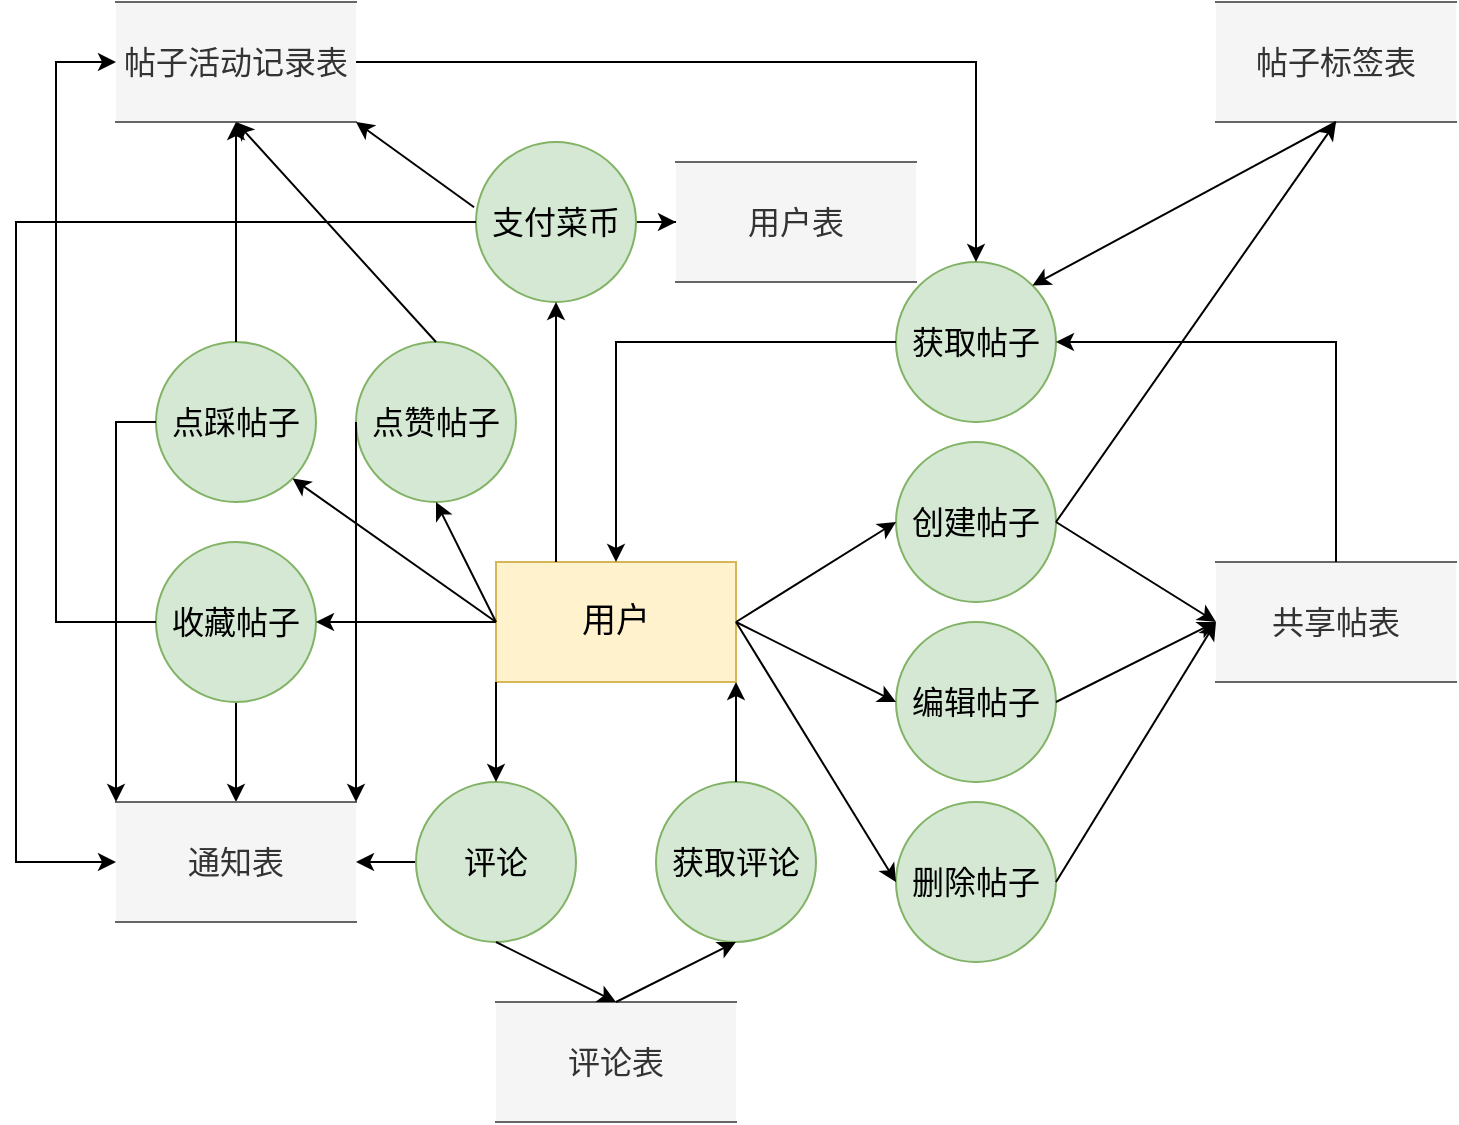 <mxfile version="25.0.1">
  <diagram name="第 1 页" id="HFDB2fhZt5tmiM6adtME">
    <mxGraphModel dx="2901" dy="1140" grid="1" gridSize="10" guides="1" tooltips="1" connect="1" arrows="1" fold="1" page="1" pageScale="1" pageWidth="827" pageHeight="1169" math="0" shadow="0">
      <root>
        <mxCell id="0" />
        <mxCell id="1" parent="0" />
        <mxCell id="kZjEWCgQ1InegCuELFMa-1" value="&lt;font style=&quot;font-size: 17px;&quot;&gt;用户&lt;/font&gt;" style="rounded=0;whiteSpace=wrap;html=1;fillColor=#fff2cc;strokeColor=#d6b656;" parent="1" vertex="1">
          <mxGeometry x="40" y="420" width="120" height="60" as="geometry" />
        </mxCell>
        <mxCell id="kZjEWCgQ1InegCuELFMa-2" value="&lt;font style=&quot;font-size: 16px;&quot;&gt;创建帖子&lt;/font&gt;" style="ellipse;whiteSpace=wrap;html=1;aspect=fixed;fillColor=#d5e8d4;strokeColor=#82b366;" parent="1" vertex="1">
          <mxGeometry x="240" y="360" width="80" height="80" as="geometry" />
        </mxCell>
        <mxCell id="kZjEWCgQ1InegCuELFMa-4" value="&lt;font style=&quot;font-size: 16px;&quot;&gt;共享帖表&lt;/font&gt;" style="shape=partialRectangle;whiteSpace=wrap;html=1;left=0;right=0;fillColor=#f5f5f5;fontColor=#333333;strokeColor=#666666;" parent="1" vertex="1">
          <mxGeometry x="400" y="420" width="120" height="60" as="geometry" />
        </mxCell>
        <mxCell id="kZjEWCgQ1InegCuELFMa-6" value="&lt;font style=&quot;font-size: 16px;&quot;&gt;获取帖子&lt;/font&gt;" style="ellipse;whiteSpace=wrap;html=1;aspect=fixed;fillColor=#d5e8d4;strokeColor=#82b366;" parent="1" vertex="1">
          <mxGeometry x="240" y="270" width="80" height="80" as="geometry" />
        </mxCell>
        <mxCell id="kZjEWCgQ1InegCuELFMa-7" value="" style="endArrow=classic;html=1;rounded=0;entryX=1;entryY=0.5;entryDx=0;entryDy=0;exitX=0.5;exitY=0;exitDx=0;exitDy=0;" parent="1" source="kZjEWCgQ1InegCuELFMa-4" target="kZjEWCgQ1InegCuELFMa-6" edge="1">
          <mxGeometry width="50" height="50" relative="1" as="geometry">
            <mxPoint x="390" y="600" as="sourcePoint" />
            <mxPoint x="440" y="550" as="targetPoint" />
            <Array as="points">
              <mxPoint x="460" y="310" />
            </Array>
          </mxGeometry>
        </mxCell>
        <mxCell id="kZjEWCgQ1InegCuELFMa-8" value="" style="endArrow=classic;html=1;rounded=0;exitX=0;exitY=0.5;exitDx=0;exitDy=0;entryX=0.5;entryY=0;entryDx=0;entryDy=0;" parent="1" source="kZjEWCgQ1InegCuELFMa-6" target="kZjEWCgQ1InegCuELFMa-1" edge="1">
          <mxGeometry width="50" height="50" relative="1" as="geometry">
            <mxPoint x="390" y="600" as="sourcePoint" />
            <mxPoint x="440" y="550" as="targetPoint" />
            <Array as="points">
              <mxPoint x="100" y="310" />
            </Array>
          </mxGeometry>
        </mxCell>
        <mxCell id="kZjEWCgQ1InegCuELFMa-9" value="&lt;font style=&quot;font-size: 16px;&quot;&gt;删除帖子&lt;/font&gt;" style="ellipse;whiteSpace=wrap;html=1;aspect=fixed;fillColor=#d5e8d4;strokeColor=#82b366;" parent="1" vertex="1">
          <mxGeometry x="240" y="540" width="80" height="80" as="geometry" />
        </mxCell>
        <mxCell id="kZjEWCgQ1InegCuELFMa-10" value="" style="endArrow=classic;html=1;rounded=0;exitX=1;exitY=0.5;exitDx=0;exitDy=0;entryX=0;entryY=0.5;entryDx=0;entryDy=0;" parent="1" source="kZjEWCgQ1InegCuELFMa-1" target="kZjEWCgQ1InegCuELFMa-9" edge="1">
          <mxGeometry width="50" height="50" relative="1" as="geometry">
            <mxPoint x="390" y="600" as="sourcePoint" />
            <mxPoint x="440" y="550" as="targetPoint" />
          </mxGeometry>
        </mxCell>
        <mxCell id="kZjEWCgQ1InegCuELFMa-13" value="" style="endArrow=classic;html=1;rounded=0;exitX=1;exitY=0.5;exitDx=0;exitDy=0;entryX=0;entryY=0.5;entryDx=0;entryDy=0;" parent="1" source="kZjEWCgQ1InegCuELFMa-1" target="kZjEWCgQ1InegCuELFMa-2" edge="1">
          <mxGeometry width="50" height="50" relative="1" as="geometry">
            <mxPoint x="390" y="600" as="sourcePoint" />
            <mxPoint x="440" y="550" as="targetPoint" />
          </mxGeometry>
        </mxCell>
        <mxCell id="kZjEWCgQ1InegCuELFMa-14" value="" style="endArrow=classic;html=1;rounded=0;exitX=1;exitY=0.5;exitDx=0;exitDy=0;entryX=0;entryY=0.5;entryDx=0;entryDy=0;" parent="1" source="kZjEWCgQ1InegCuELFMa-2" target="kZjEWCgQ1InegCuELFMa-4" edge="1">
          <mxGeometry width="50" height="50" relative="1" as="geometry">
            <mxPoint x="390" y="600" as="sourcePoint" />
            <mxPoint x="440" y="550" as="targetPoint" />
          </mxGeometry>
        </mxCell>
        <mxCell id="kZjEWCgQ1InegCuELFMa-15" value="" style="endArrow=classic;html=1;rounded=0;exitX=1;exitY=0.5;exitDx=0;exitDy=0;entryX=0;entryY=0.5;entryDx=0;entryDy=0;" parent="1" source="kZjEWCgQ1InegCuELFMa-9" target="kZjEWCgQ1InegCuELFMa-4" edge="1">
          <mxGeometry width="50" height="50" relative="1" as="geometry">
            <mxPoint x="390" y="600" as="sourcePoint" />
            <mxPoint x="440" y="550" as="targetPoint" />
          </mxGeometry>
        </mxCell>
        <mxCell id="kZjEWCgQ1InegCuELFMa-16" value="&lt;font style=&quot;font-size: 16px;&quot;&gt;编辑帖子&lt;/font&gt;" style="ellipse;whiteSpace=wrap;html=1;aspect=fixed;fillColor=#d5e8d4;strokeColor=#82b366;" parent="1" vertex="1">
          <mxGeometry x="240" y="450" width="80" height="80" as="geometry" />
        </mxCell>
        <mxCell id="kZjEWCgQ1InegCuELFMa-17" value="" style="endArrow=classic;html=1;rounded=0;exitX=1;exitY=0.5;exitDx=0;exitDy=0;entryX=0;entryY=0.5;entryDx=0;entryDy=0;" parent="1" source="kZjEWCgQ1InegCuELFMa-1" target="kZjEWCgQ1InegCuELFMa-16" edge="1">
          <mxGeometry width="50" height="50" relative="1" as="geometry">
            <mxPoint x="390" y="600" as="sourcePoint" />
            <mxPoint x="440" y="550" as="targetPoint" />
          </mxGeometry>
        </mxCell>
        <mxCell id="kZjEWCgQ1InegCuELFMa-18" value="" style="endArrow=classic;html=1;rounded=0;exitX=1;exitY=0.5;exitDx=0;exitDy=0;entryX=0;entryY=0.5;entryDx=0;entryDy=0;" parent="1" source="kZjEWCgQ1InegCuELFMa-16" target="kZjEWCgQ1InegCuELFMa-4" edge="1">
          <mxGeometry width="50" height="50" relative="1" as="geometry">
            <mxPoint x="390" y="600" as="sourcePoint" />
            <mxPoint x="440" y="550" as="targetPoint" />
          </mxGeometry>
        </mxCell>
        <mxCell id="kZjEWCgQ1InegCuELFMa-19" value="&lt;font style=&quot;font-size: 16px;&quot;&gt;点赞帖子&lt;/font&gt;" style="ellipse;whiteSpace=wrap;html=1;aspect=fixed;fillColor=#d5e8d4;strokeColor=#82b366;" parent="1" vertex="1">
          <mxGeometry x="-30" y="310" width="80" height="80" as="geometry" />
        </mxCell>
        <mxCell id="kZjEWCgQ1InegCuELFMa-22" value="&lt;font style=&quot;font-size: 16px;&quot;&gt;用户表&lt;/font&gt;" style="shape=partialRectangle;whiteSpace=wrap;html=1;left=0;right=0;fillColor=#f5f5f5;fontColor=#333333;strokeColor=#666666;" parent="1" vertex="1">
          <mxGeometry x="130" y="220" width="120" height="60" as="geometry" />
        </mxCell>
        <mxCell id="kZjEWCgQ1InegCuELFMa-24" value="&lt;font style=&quot;font-size: 16px;&quot;&gt;帖子活动记录表&lt;/font&gt;" style="shape=partialRectangle;whiteSpace=wrap;html=1;left=0;right=0;fillColor=#f5f5f5;fontColor=#333333;strokeColor=#666666;" parent="1" vertex="1">
          <mxGeometry x="-150" y="140" width="120" height="60" as="geometry" />
        </mxCell>
        <mxCell id="kZjEWCgQ1InegCuELFMa-25" value="&lt;font style=&quot;font-size: 16px;&quot;&gt;点踩帖子&lt;/font&gt;" style="ellipse;whiteSpace=wrap;html=1;aspect=fixed;fillColor=#d5e8d4;strokeColor=#82b366;" parent="1" vertex="1">
          <mxGeometry x="-130" y="310" width="80" height="80" as="geometry" />
        </mxCell>
        <mxCell id="lu8GWlDKKfWo18ubN6wj-3" value="" style="edgeStyle=orthogonalEdgeStyle;rounded=0;orthogonalLoop=1;jettySize=auto;html=1;" edge="1" parent="1" source="kZjEWCgQ1InegCuELFMa-26" target="lu8GWlDKKfWo18ubN6wj-1">
          <mxGeometry relative="1" as="geometry" />
        </mxCell>
        <mxCell id="kZjEWCgQ1InegCuELFMa-26" value="&lt;font style=&quot;font-size: 16px;&quot;&gt;收藏帖子&lt;/font&gt;" style="ellipse;whiteSpace=wrap;html=1;aspect=fixed;fillColor=#d5e8d4;strokeColor=#82b366;" parent="1" vertex="1">
          <mxGeometry x="-130" y="410" width="80" height="80" as="geometry" />
        </mxCell>
        <mxCell id="lu8GWlDKKfWo18ubN6wj-2" value="" style="edgeStyle=orthogonalEdgeStyle;rounded=0;orthogonalLoop=1;jettySize=auto;html=1;" edge="1" parent="1" source="kZjEWCgQ1InegCuELFMa-27" target="lu8GWlDKKfWo18ubN6wj-1">
          <mxGeometry relative="1" as="geometry" />
        </mxCell>
        <mxCell id="kZjEWCgQ1InegCuELFMa-27" value="&lt;font style=&quot;font-size: 16px;&quot;&gt;评论&lt;/font&gt;" style="ellipse;whiteSpace=wrap;html=1;aspect=fixed;fillColor=#d5e8d4;strokeColor=#82b366;" parent="1" vertex="1">
          <mxGeometry y="530" width="80" height="80" as="geometry" />
        </mxCell>
        <mxCell id="kZjEWCgQ1InegCuELFMa-28" value="" style="endArrow=classic;html=1;rounded=0;exitX=0;exitY=0.5;exitDx=0;exitDy=0;entryX=1;entryY=0.5;entryDx=0;entryDy=0;" parent="1" source="kZjEWCgQ1InegCuELFMa-1" target="kZjEWCgQ1InegCuELFMa-26" edge="1">
          <mxGeometry width="50" height="50" relative="1" as="geometry">
            <mxPoint x="20" y="180" as="sourcePoint" />
            <mxPoint x="70" y="130" as="targetPoint" />
          </mxGeometry>
        </mxCell>
        <mxCell id="kZjEWCgQ1InegCuELFMa-29" value="" style="endArrow=classic;html=1;rounded=0;exitX=0;exitY=0.5;exitDx=0;exitDy=0;entryX=1;entryY=1;entryDx=0;entryDy=0;" parent="1" source="kZjEWCgQ1InegCuELFMa-1" target="kZjEWCgQ1InegCuELFMa-25" edge="1">
          <mxGeometry width="50" height="50" relative="1" as="geometry">
            <mxPoint x="20" y="180" as="sourcePoint" />
            <mxPoint x="70" y="130" as="targetPoint" />
          </mxGeometry>
        </mxCell>
        <mxCell id="kZjEWCgQ1InegCuELFMa-30" value="" style="endArrow=classic;html=1;rounded=0;exitX=0;exitY=0.5;exitDx=0;exitDy=0;entryX=0.5;entryY=1;entryDx=0;entryDy=0;" parent="1" source="kZjEWCgQ1InegCuELFMa-1" target="kZjEWCgQ1InegCuELFMa-19" edge="1">
          <mxGeometry width="50" height="50" relative="1" as="geometry">
            <mxPoint x="20" y="180" as="sourcePoint" />
            <mxPoint x="70" y="130" as="targetPoint" />
          </mxGeometry>
        </mxCell>
        <mxCell id="kZjEWCgQ1InegCuELFMa-31" value="" style="endArrow=classic;html=1;rounded=0;exitX=0.5;exitY=0;exitDx=0;exitDy=0;entryX=0.5;entryY=1;entryDx=0;entryDy=0;" parent="1" source="kZjEWCgQ1InegCuELFMa-19" target="kZjEWCgQ1InegCuELFMa-24" edge="1">
          <mxGeometry width="50" height="50" relative="1" as="geometry">
            <mxPoint x="20" y="180" as="sourcePoint" />
            <mxPoint x="70" y="130" as="targetPoint" />
          </mxGeometry>
        </mxCell>
        <mxCell id="kZjEWCgQ1InegCuELFMa-32" value="" style="endArrow=classic;html=1;rounded=0;exitX=0.5;exitY=0;exitDx=0;exitDy=0;entryX=0.5;entryY=1;entryDx=0;entryDy=0;" parent="1" source="kZjEWCgQ1InegCuELFMa-25" target="kZjEWCgQ1InegCuELFMa-24" edge="1">
          <mxGeometry width="50" height="50" relative="1" as="geometry">
            <mxPoint x="20" y="180" as="sourcePoint" />
            <mxPoint x="70" y="130" as="targetPoint" />
          </mxGeometry>
        </mxCell>
        <mxCell id="kZjEWCgQ1InegCuELFMa-33" value="" style="endArrow=classic;html=1;rounded=0;exitX=0;exitY=0.5;exitDx=0;exitDy=0;" parent="1" source="kZjEWCgQ1InegCuELFMa-26" target="kZjEWCgQ1InegCuELFMa-24" edge="1">
          <mxGeometry width="50" height="50" relative="1" as="geometry">
            <mxPoint x="20" y="180" as="sourcePoint" />
            <mxPoint x="70" y="130" as="targetPoint" />
            <Array as="points">
              <mxPoint x="-180" y="450" />
              <mxPoint x="-180" y="170" />
            </Array>
          </mxGeometry>
        </mxCell>
        <mxCell id="kZjEWCgQ1InegCuELFMa-34" value="" style="endArrow=classic;html=1;rounded=0;exitX=1;exitY=0.5;exitDx=0;exitDy=0;entryX=0.5;entryY=0;entryDx=0;entryDy=0;" parent="1" source="kZjEWCgQ1InegCuELFMa-24" target="kZjEWCgQ1InegCuELFMa-6" edge="1">
          <mxGeometry width="50" height="50" relative="1" as="geometry">
            <mxPoint x="20" y="180" as="sourcePoint" />
            <mxPoint x="70" y="130" as="targetPoint" />
            <Array as="points">
              <mxPoint x="280" y="170" />
            </Array>
          </mxGeometry>
        </mxCell>
        <mxCell id="kZjEWCgQ1InegCuELFMa-35" value="&lt;font style=&quot;font-size: 16px;&quot;&gt;帖子标签表&lt;/font&gt;" style="shape=partialRectangle;whiteSpace=wrap;html=1;left=0;right=0;fillColor=#f5f5f5;fontColor=#333333;strokeColor=#666666;" parent="1" vertex="1">
          <mxGeometry x="400" y="140" width="120" height="60" as="geometry" />
        </mxCell>
        <mxCell id="kZjEWCgQ1InegCuELFMa-36" value="" style="endArrow=classic;html=1;rounded=0;exitX=0.5;exitY=1;exitDx=0;exitDy=0;entryX=1;entryY=0;entryDx=0;entryDy=0;" parent="1" source="kZjEWCgQ1InegCuELFMa-35" target="kZjEWCgQ1InegCuELFMa-6" edge="1">
          <mxGeometry width="50" height="50" relative="1" as="geometry">
            <mxPoint x="-10" y="310" as="sourcePoint" />
            <mxPoint x="40" y="260" as="targetPoint" />
          </mxGeometry>
        </mxCell>
        <mxCell id="kZjEWCgQ1InegCuELFMa-37" value="" style="endArrow=classic;html=1;rounded=0;entryX=0.5;entryY=1;entryDx=0;entryDy=0;exitX=1;exitY=0.5;exitDx=0;exitDy=0;" parent="1" source="kZjEWCgQ1InegCuELFMa-2" target="kZjEWCgQ1InegCuELFMa-35" edge="1">
          <mxGeometry width="50" height="50" relative="1" as="geometry">
            <mxPoint x="-10" y="310" as="sourcePoint" />
            <mxPoint x="40" y="260" as="targetPoint" />
            <Array as="points" />
          </mxGeometry>
        </mxCell>
        <mxCell id="kZjEWCgQ1InegCuELFMa-39" value="" style="endArrow=classic;html=1;rounded=0;exitX=0;exitY=1;exitDx=0;exitDy=0;" parent="1" source="kZjEWCgQ1InegCuELFMa-1" target="kZjEWCgQ1InegCuELFMa-27" edge="1">
          <mxGeometry width="50" height="50" relative="1" as="geometry">
            <mxPoint x="-10" y="310" as="sourcePoint" />
            <mxPoint x="40" y="260" as="targetPoint" />
          </mxGeometry>
        </mxCell>
        <mxCell id="kZjEWCgQ1InegCuELFMa-40" value="&lt;font style=&quot;font-size: 16px;&quot;&gt;评论表&lt;/font&gt;" style="shape=partialRectangle;whiteSpace=wrap;html=1;left=0;right=0;fillColor=#f5f5f5;fontColor=#333333;strokeColor=#666666;" parent="1" vertex="1">
          <mxGeometry x="40" y="640" width="120" height="60" as="geometry" />
        </mxCell>
        <mxCell id="kZjEWCgQ1InegCuELFMa-42" value="" style="edgeStyle=orthogonalEdgeStyle;rounded=0;orthogonalLoop=1;jettySize=auto;html=1;" parent="1" source="kZjEWCgQ1InegCuELFMa-41" target="kZjEWCgQ1InegCuELFMa-22" edge="1">
          <mxGeometry relative="1" as="geometry" />
        </mxCell>
        <mxCell id="kZjEWCgQ1InegCuELFMa-41" value="&lt;font style=&quot;font-size: 16px;&quot;&gt;支付菜币&lt;/font&gt;" style="ellipse;whiteSpace=wrap;html=1;aspect=fixed;fillColor=#d5e8d4;strokeColor=#82b366;" parent="1" vertex="1">
          <mxGeometry x="30" y="210" width="80" height="80" as="geometry" />
        </mxCell>
        <mxCell id="kZjEWCgQ1InegCuELFMa-43" value="" style="endArrow=classic;html=1;rounded=0;entryX=0.5;entryY=1;entryDx=0;entryDy=0;exitX=0.25;exitY=0;exitDx=0;exitDy=0;" parent="1" source="kZjEWCgQ1InegCuELFMa-1" target="kZjEWCgQ1InegCuELFMa-41" edge="1">
          <mxGeometry width="50" height="50" relative="1" as="geometry">
            <mxPoint x="-10" y="310" as="sourcePoint" />
            <mxPoint x="40" y="260" as="targetPoint" />
          </mxGeometry>
        </mxCell>
        <mxCell id="kZjEWCgQ1InegCuELFMa-44" value="" style="endArrow=classic;html=1;rounded=0;exitX=-0.012;exitY=0.408;exitDx=0;exitDy=0;exitPerimeter=0;entryX=1;entryY=1;entryDx=0;entryDy=0;" parent="1" source="kZjEWCgQ1InegCuELFMa-41" target="kZjEWCgQ1InegCuELFMa-24" edge="1">
          <mxGeometry width="50" height="50" relative="1" as="geometry">
            <mxPoint x="-10" y="310" as="sourcePoint" />
            <mxPoint x="40" y="260" as="targetPoint" />
          </mxGeometry>
        </mxCell>
        <mxCell id="kZjEWCgQ1InegCuELFMa-45" value="" style="endArrow=classic;html=1;rounded=0;exitX=0.5;exitY=1;exitDx=0;exitDy=0;entryX=0.5;entryY=0;entryDx=0;entryDy=0;" parent="1" source="kZjEWCgQ1InegCuELFMa-27" target="kZjEWCgQ1InegCuELFMa-40" edge="1">
          <mxGeometry width="50" height="50" relative="1" as="geometry">
            <mxPoint x="-10" y="310" as="sourcePoint" />
            <mxPoint x="40" y="260" as="targetPoint" />
          </mxGeometry>
        </mxCell>
        <mxCell id="kZjEWCgQ1InegCuELFMa-46" value="&lt;font style=&quot;font-size: 16px;&quot;&gt;获取评论&lt;/font&gt;" style="ellipse;whiteSpace=wrap;html=1;aspect=fixed;fillColor=#d5e8d4;strokeColor=#82b366;" parent="1" vertex="1">
          <mxGeometry x="120" y="530" width="80" height="80" as="geometry" />
        </mxCell>
        <mxCell id="kZjEWCgQ1InegCuELFMa-47" value="" style="endArrow=classic;html=1;rounded=0;exitX=0.5;exitY=0;exitDx=0;exitDy=0;entryX=0.5;entryY=1;entryDx=0;entryDy=0;" parent="1" source="kZjEWCgQ1InegCuELFMa-40" target="kZjEWCgQ1InegCuELFMa-46" edge="1">
          <mxGeometry width="50" height="50" relative="1" as="geometry">
            <mxPoint x="-10" y="310" as="sourcePoint" />
            <mxPoint x="40" y="260" as="targetPoint" />
          </mxGeometry>
        </mxCell>
        <mxCell id="kZjEWCgQ1InegCuELFMa-48" value="" style="endArrow=classic;html=1;rounded=0;exitX=0.5;exitY=0;exitDx=0;exitDy=0;entryX=1;entryY=1;entryDx=0;entryDy=0;" parent="1" source="kZjEWCgQ1InegCuELFMa-46" target="kZjEWCgQ1InegCuELFMa-1" edge="1">
          <mxGeometry width="50" height="50" relative="1" as="geometry">
            <mxPoint x="-10" y="310" as="sourcePoint" />
            <mxPoint x="40" y="260" as="targetPoint" />
          </mxGeometry>
        </mxCell>
        <mxCell id="lu8GWlDKKfWo18ubN6wj-1" value="&lt;font style=&quot;font-size: 16px;&quot;&gt;通知表&lt;/font&gt;" style="shape=partialRectangle;whiteSpace=wrap;html=1;left=0;right=0;fillColor=#f5f5f5;fontColor=#333333;strokeColor=#666666;" vertex="1" parent="1">
          <mxGeometry x="-150" y="540" width="120" height="60" as="geometry" />
        </mxCell>
        <mxCell id="lu8GWlDKKfWo18ubN6wj-4" value="" style="endArrow=classic;html=1;rounded=0;exitX=0;exitY=0.5;exitDx=0;exitDy=0;entryX=0;entryY=0;entryDx=0;entryDy=0;" edge="1" parent="1" source="kZjEWCgQ1InegCuELFMa-25" target="lu8GWlDKKfWo18ubN6wj-1">
          <mxGeometry width="50" height="50" relative="1" as="geometry">
            <mxPoint x="-30" y="610" as="sourcePoint" />
            <mxPoint x="20" y="560" as="targetPoint" />
            <Array as="points">
              <mxPoint x="-150" y="350" />
            </Array>
          </mxGeometry>
        </mxCell>
        <mxCell id="lu8GWlDKKfWo18ubN6wj-5" value="" style="endArrow=classic;html=1;rounded=0;exitX=0;exitY=0.5;exitDx=0;exitDy=0;entryX=1;entryY=0;entryDx=0;entryDy=0;" edge="1" parent="1" source="kZjEWCgQ1InegCuELFMa-19" target="lu8GWlDKKfWo18ubN6wj-1">
          <mxGeometry width="50" height="50" relative="1" as="geometry">
            <mxPoint x="-30" y="610" as="sourcePoint" />
            <mxPoint x="20" y="560" as="targetPoint" />
          </mxGeometry>
        </mxCell>
        <mxCell id="lu8GWlDKKfWo18ubN6wj-6" value="" style="endArrow=classic;html=1;rounded=0;exitX=0;exitY=0.5;exitDx=0;exitDy=0;entryX=0;entryY=0.5;entryDx=0;entryDy=0;" edge="1" parent="1" source="kZjEWCgQ1InegCuELFMa-41" target="lu8GWlDKKfWo18ubN6wj-1">
          <mxGeometry width="50" height="50" relative="1" as="geometry">
            <mxPoint x="-30" y="610" as="sourcePoint" />
            <mxPoint x="20" y="560" as="targetPoint" />
            <Array as="points">
              <mxPoint x="-200" y="250" />
              <mxPoint x="-200" y="570" />
            </Array>
          </mxGeometry>
        </mxCell>
      </root>
    </mxGraphModel>
  </diagram>
</mxfile>
